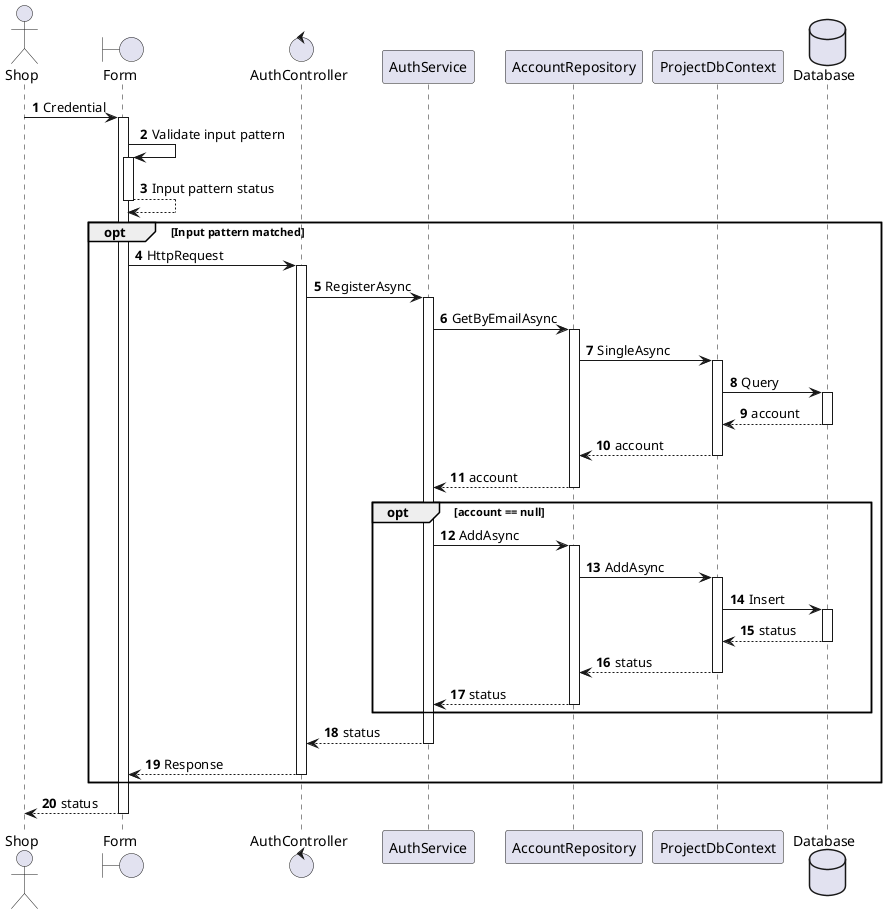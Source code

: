 @startuml 02 - Shop - Add shop account

autonumber
autoactivate on

actor Shop as Actor
boundary Form
control AuthController as Controller
participant AuthService as Service
participant AccountRepository as Repo
participant ProjectDbContext as Context
database Database

Actor -> Form: Credential

Form -> Form: Validate input pattern

Form --> Form: Input pattern status

opt Input pattern matched
  Form -> Controller: HttpRequest
  Controller -> Service: RegisterAsync
  Service -> Repo: GetByEmailAsync
  Repo -> Context: SingleAsync
  Context -> Database: Query
  Database --> Context: account
  Context --> Repo: account
  Repo --> Service: account

  opt account == null
    Service -> Repo: AddAsync
    Repo -> Context: AddAsync
    Context -> Database: Insert
    Database --> Context: status
    Context --> Repo: status
    Repo --> Service: status
  end

  Service --> Controller: status
  Controller --> Form: Response
end

Form --> Actor: status

@enduml